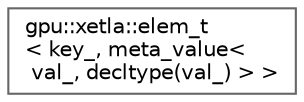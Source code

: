 digraph "Graphical Class Hierarchy"
{
 // LATEX_PDF_SIZE
  bgcolor="transparent";
  edge [fontname=Helvetica,fontsize=10,labelfontname=Helvetica,labelfontsize=10];
  node [fontname=Helvetica,fontsize=10,shape=box,height=0.2,width=0.4];
  rankdir="LR";
  Node0 [id="Node000000",label="gpu::xetla::elem_t\l\< key_, meta_value\<\l val_, decltype(val_) \> \>",height=0.2,width=0.4,color="grey40", fillcolor="white", style="filled",URL="$structgpu_1_1xetla_1_1elem__t.html",tooltip=" "];
}
